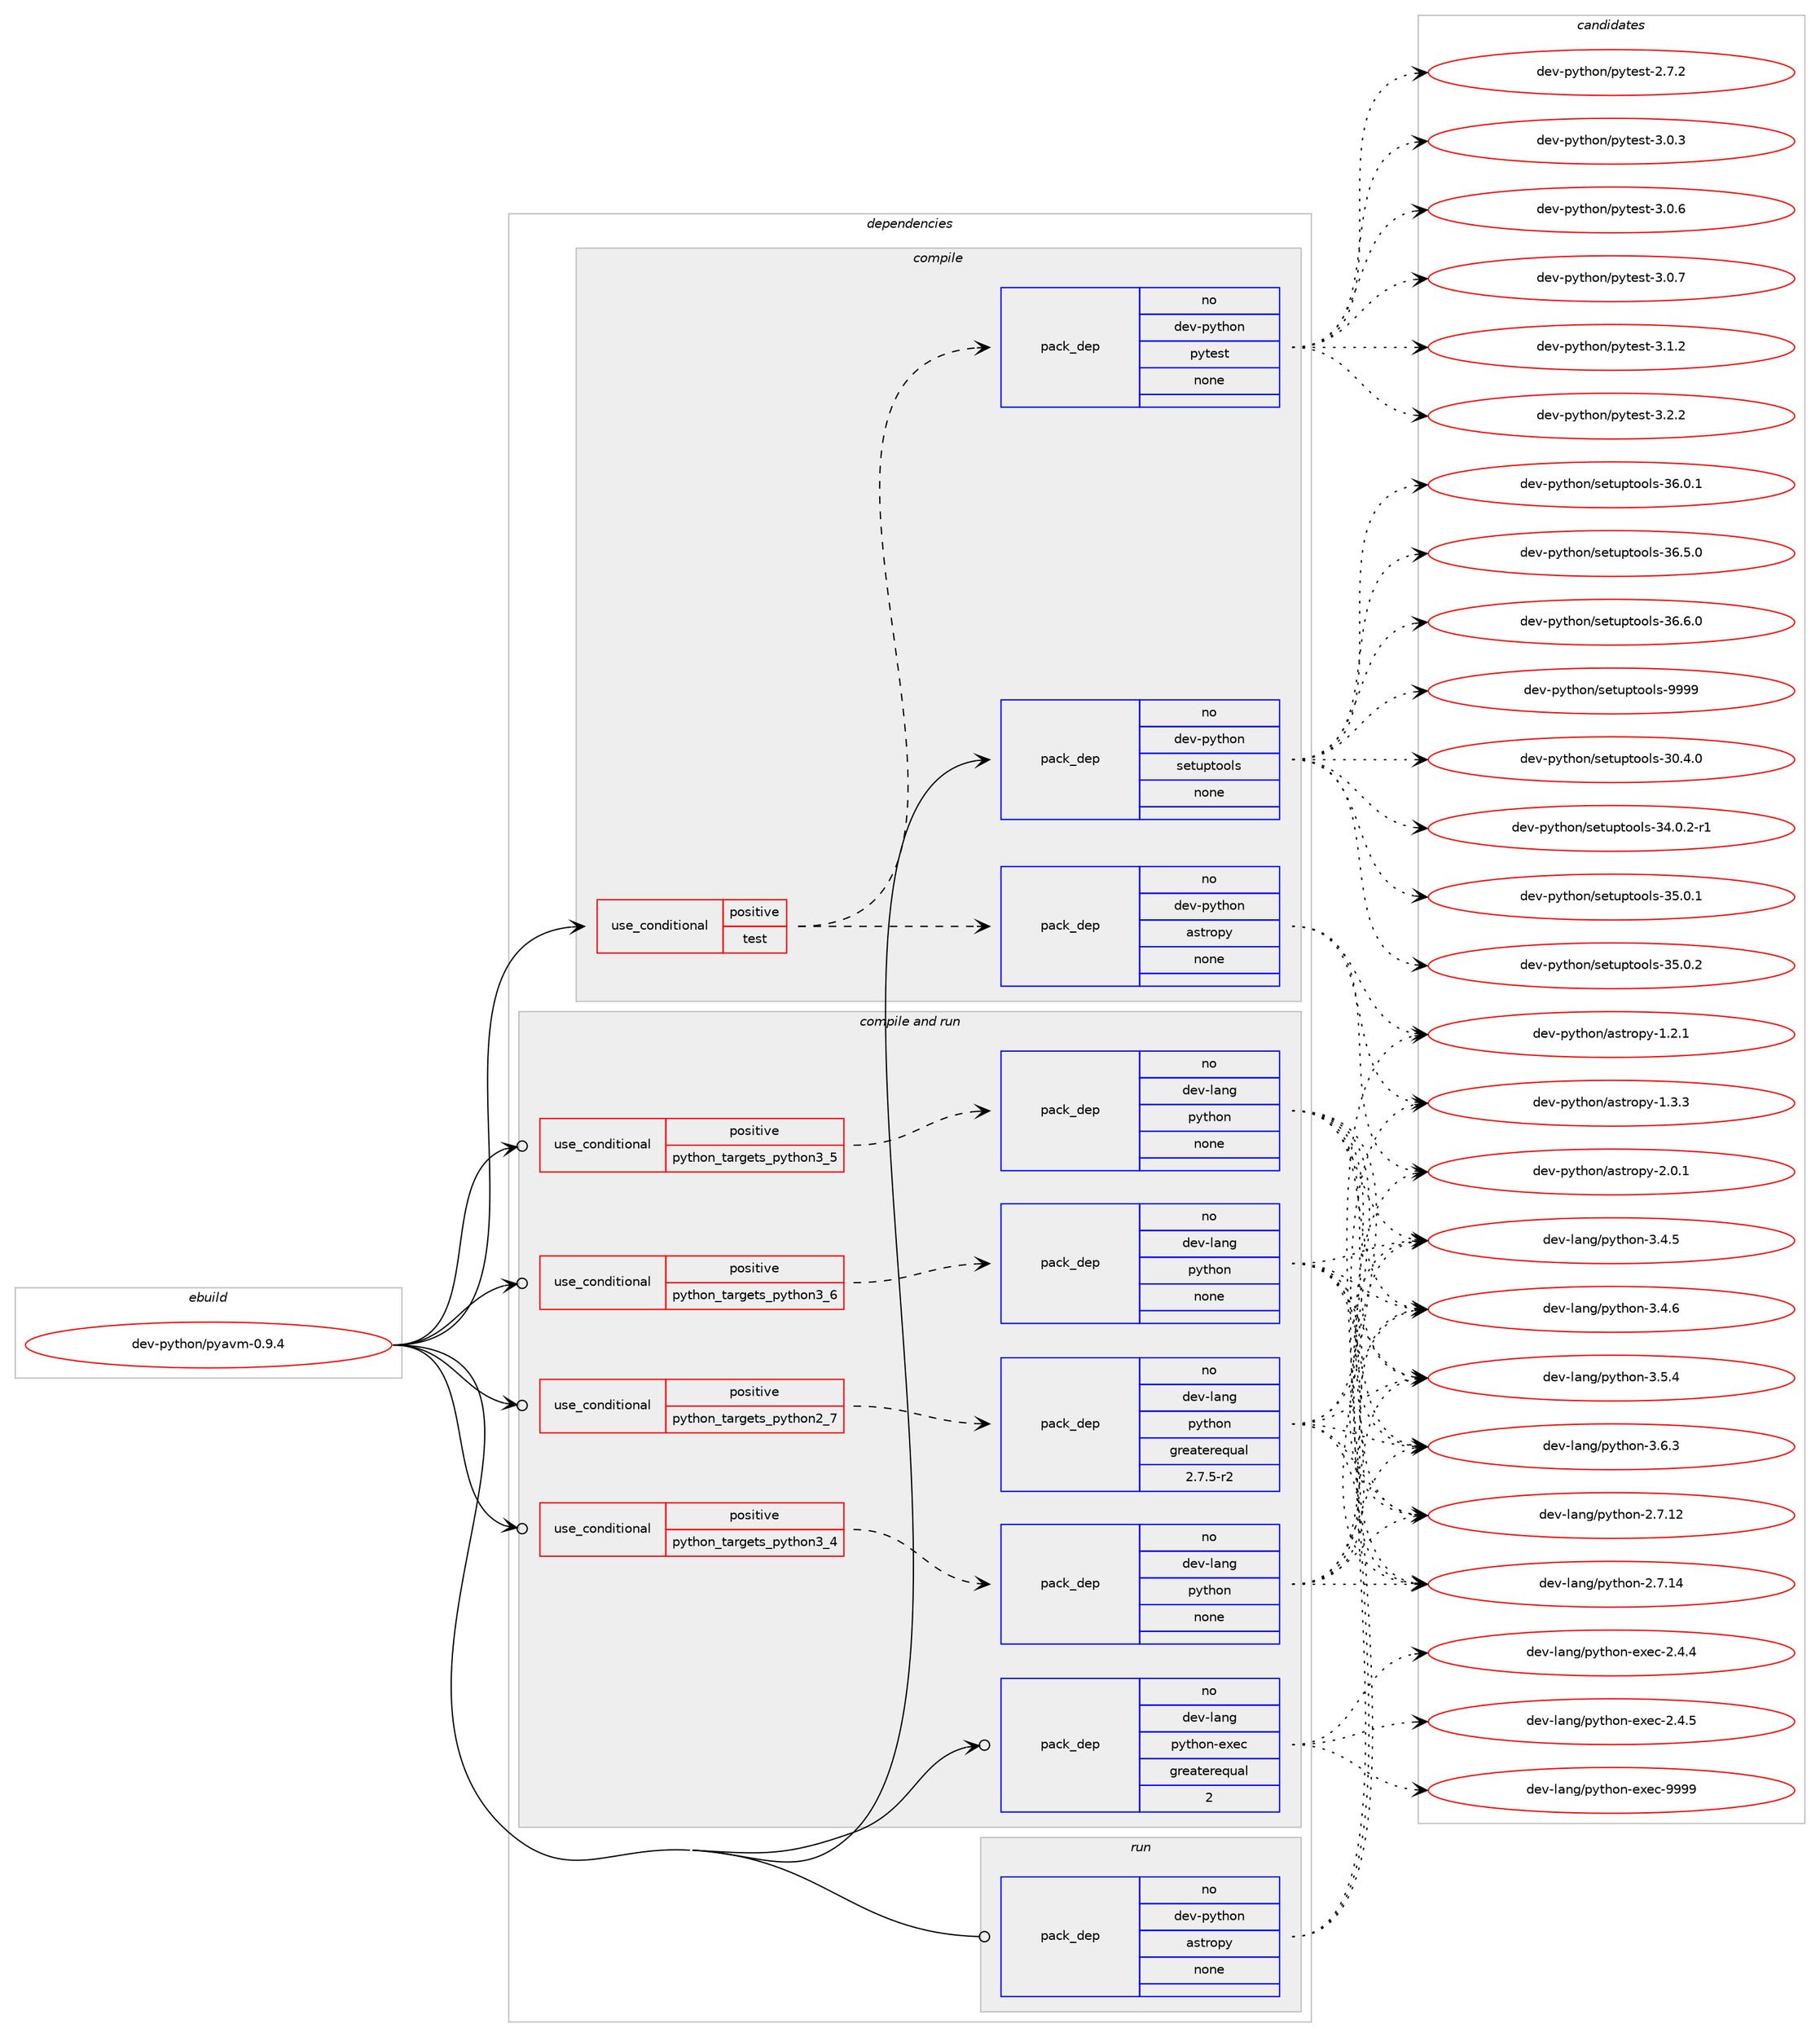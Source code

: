 digraph prolog {

# *************
# Graph options
# *************

newrank=true;
concentrate=true;
compound=true;
graph [rankdir=LR,fontname=Helvetica,fontsize=10,ranksep=1.5];#, ranksep=2.5, nodesep=0.2];
edge  [arrowhead=vee];
node  [fontname=Helvetica,fontsize=10];

# **********
# The ebuild
# **********

subgraph cluster_leftcol {
color=gray;
rank=same;
label=<<i>ebuild</i>>;
id [label="dev-python/pyavm-0.9.4", color=red, width=4, href="../dev-python/pyavm-0.9.4.svg"];
}

# ****************
# The dependencies
# ****************

subgraph cluster_midcol {
color=gray;
label=<<i>dependencies</i>>;
subgraph cluster_compile {
fillcolor="#eeeeee";
style=filled;
label=<<i>compile</i>>;
subgraph cond37937 {
dependency174949 [label=<<TABLE BORDER="0" CELLBORDER="1" CELLSPACING="0" CELLPADDING="4"><TR><TD ROWSPAN="3" CELLPADDING="10">use_conditional</TD></TR><TR><TD>positive</TD></TR><TR><TD>test</TD></TR></TABLE>>, shape=none, color=red];
subgraph pack133103 {
dependency174950 [label=<<TABLE BORDER="0" CELLBORDER="1" CELLSPACING="0" CELLPADDING="4" WIDTH="220"><TR><TD ROWSPAN="6" CELLPADDING="30">pack_dep</TD></TR><TR><TD WIDTH="110">no</TD></TR><TR><TD>dev-python</TD></TR><TR><TD>astropy</TD></TR><TR><TD>none</TD></TR><TR><TD></TD></TR></TABLE>>, shape=none, color=blue];
}
dependency174949:e -> dependency174950:w [weight=20,style="dashed",arrowhead="vee"];
subgraph pack133104 {
dependency174951 [label=<<TABLE BORDER="0" CELLBORDER="1" CELLSPACING="0" CELLPADDING="4" WIDTH="220"><TR><TD ROWSPAN="6" CELLPADDING="30">pack_dep</TD></TR><TR><TD WIDTH="110">no</TD></TR><TR><TD>dev-python</TD></TR><TR><TD>pytest</TD></TR><TR><TD>none</TD></TR><TR><TD></TD></TR></TABLE>>, shape=none, color=blue];
}
dependency174949:e -> dependency174951:w [weight=20,style="dashed",arrowhead="vee"];
}
id:e -> dependency174949:w [weight=20,style="solid",arrowhead="vee"];
subgraph pack133105 {
dependency174952 [label=<<TABLE BORDER="0" CELLBORDER="1" CELLSPACING="0" CELLPADDING="4" WIDTH="220"><TR><TD ROWSPAN="6" CELLPADDING="30">pack_dep</TD></TR><TR><TD WIDTH="110">no</TD></TR><TR><TD>dev-python</TD></TR><TR><TD>setuptools</TD></TR><TR><TD>none</TD></TR><TR><TD></TD></TR></TABLE>>, shape=none, color=blue];
}
id:e -> dependency174952:w [weight=20,style="solid",arrowhead="vee"];
}
subgraph cluster_compileandrun {
fillcolor="#eeeeee";
style=filled;
label=<<i>compile and run</i>>;
subgraph cond37938 {
dependency174953 [label=<<TABLE BORDER="0" CELLBORDER="1" CELLSPACING="0" CELLPADDING="4"><TR><TD ROWSPAN="3" CELLPADDING="10">use_conditional</TD></TR><TR><TD>positive</TD></TR><TR><TD>python_targets_python2_7</TD></TR></TABLE>>, shape=none, color=red];
subgraph pack133106 {
dependency174954 [label=<<TABLE BORDER="0" CELLBORDER="1" CELLSPACING="0" CELLPADDING="4" WIDTH="220"><TR><TD ROWSPAN="6" CELLPADDING="30">pack_dep</TD></TR><TR><TD WIDTH="110">no</TD></TR><TR><TD>dev-lang</TD></TR><TR><TD>python</TD></TR><TR><TD>greaterequal</TD></TR><TR><TD>2.7.5-r2</TD></TR></TABLE>>, shape=none, color=blue];
}
dependency174953:e -> dependency174954:w [weight=20,style="dashed",arrowhead="vee"];
}
id:e -> dependency174953:w [weight=20,style="solid",arrowhead="odotvee"];
subgraph cond37939 {
dependency174955 [label=<<TABLE BORDER="0" CELLBORDER="1" CELLSPACING="0" CELLPADDING="4"><TR><TD ROWSPAN="3" CELLPADDING="10">use_conditional</TD></TR><TR><TD>positive</TD></TR><TR><TD>python_targets_python3_4</TD></TR></TABLE>>, shape=none, color=red];
subgraph pack133107 {
dependency174956 [label=<<TABLE BORDER="0" CELLBORDER="1" CELLSPACING="0" CELLPADDING="4" WIDTH="220"><TR><TD ROWSPAN="6" CELLPADDING="30">pack_dep</TD></TR><TR><TD WIDTH="110">no</TD></TR><TR><TD>dev-lang</TD></TR><TR><TD>python</TD></TR><TR><TD>none</TD></TR><TR><TD></TD></TR></TABLE>>, shape=none, color=blue];
}
dependency174955:e -> dependency174956:w [weight=20,style="dashed",arrowhead="vee"];
}
id:e -> dependency174955:w [weight=20,style="solid",arrowhead="odotvee"];
subgraph cond37940 {
dependency174957 [label=<<TABLE BORDER="0" CELLBORDER="1" CELLSPACING="0" CELLPADDING="4"><TR><TD ROWSPAN="3" CELLPADDING="10">use_conditional</TD></TR><TR><TD>positive</TD></TR><TR><TD>python_targets_python3_5</TD></TR></TABLE>>, shape=none, color=red];
subgraph pack133108 {
dependency174958 [label=<<TABLE BORDER="0" CELLBORDER="1" CELLSPACING="0" CELLPADDING="4" WIDTH="220"><TR><TD ROWSPAN="6" CELLPADDING="30">pack_dep</TD></TR><TR><TD WIDTH="110">no</TD></TR><TR><TD>dev-lang</TD></TR><TR><TD>python</TD></TR><TR><TD>none</TD></TR><TR><TD></TD></TR></TABLE>>, shape=none, color=blue];
}
dependency174957:e -> dependency174958:w [weight=20,style="dashed",arrowhead="vee"];
}
id:e -> dependency174957:w [weight=20,style="solid",arrowhead="odotvee"];
subgraph cond37941 {
dependency174959 [label=<<TABLE BORDER="0" CELLBORDER="1" CELLSPACING="0" CELLPADDING="4"><TR><TD ROWSPAN="3" CELLPADDING="10">use_conditional</TD></TR><TR><TD>positive</TD></TR><TR><TD>python_targets_python3_6</TD></TR></TABLE>>, shape=none, color=red];
subgraph pack133109 {
dependency174960 [label=<<TABLE BORDER="0" CELLBORDER="1" CELLSPACING="0" CELLPADDING="4" WIDTH="220"><TR><TD ROWSPAN="6" CELLPADDING="30">pack_dep</TD></TR><TR><TD WIDTH="110">no</TD></TR><TR><TD>dev-lang</TD></TR><TR><TD>python</TD></TR><TR><TD>none</TD></TR><TR><TD></TD></TR></TABLE>>, shape=none, color=blue];
}
dependency174959:e -> dependency174960:w [weight=20,style="dashed",arrowhead="vee"];
}
id:e -> dependency174959:w [weight=20,style="solid",arrowhead="odotvee"];
subgraph pack133110 {
dependency174961 [label=<<TABLE BORDER="0" CELLBORDER="1" CELLSPACING="0" CELLPADDING="4" WIDTH="220"><TR><TD ROWSPAN="6" CELLPADDING="30">pack_dep</TD></TR><TR><TD WIDTH="110">no</TD></TR><TR><TD>dev-lang</TD></TR><TR><TD>python-exec</TD></TR><TR><TD>greaterequal</TD></TR><TR><TD>2</TD></TR></TABLE>>, shape=none, color=blue];
}
id:e -> dependency174961:w [weight=20,style="solid",arrowhead="odotvee"];
}
subgraph cluster_run {
fillcolor="#eeeeee";
style=filled;
label=<<i>run</i>>;
subgraph pack133111 {
dependency174962 [label=<<TABLE BORDER="0" CELLBORDER="1" CELLSPACING="0" CELLPADDING="4" WIDTH="220"><TR><TD ROWSPAN="6" CELLPADDING="30">pack_dep</TD></TR><TR><TD WIDTH="110">no</TD></TR><TR><TD>dev-python</TD></TR><TR><TD>astropy</TD></TR><TR><TD>none</TD></TR><TR><TD></TD></TR></TABLE>>, shape=none, color=blue];
}
id:e -> dependency174962:w [weight=20,style="solid",arrowhead="odot"];
}
}

# **************
# The candidates
# **************

subgraph cluster_choices {
rank=same;
color=gray;
label=<<i>candidates</i>>;

subgraph choice133103 {
color=black;
nodesep=1;
choice100101118451121211161041111104797115116114111112121454946504649 [label="dev-python/astropy-1.2.1", color=red, width=4,href="../dev-python/astropy-1.2.1.svg"];
choice100101118451121211161041111104797115116114111112121454946514651 [label="dev-python/astropy-1.3.3", color=red, width=4,href="../dev-python/astropy-1.3.3.svg"];
choice100101118451121211161041111104797115116114111112121455046484649 [label="dev-python/astropy-2.0.1", color=red, width=4,href="../dev-python/astropy-2.0.1.svg"];
dependency174950:e -> choice100101118451121211161041111104797115116114111112121454946504649:w [style=dotted,weight="100"];
dependency174950:e -> choice100101118451121211161041111104797115116114111112121454946514651:w [style=dotted,weight="100"];
dependency174950:e -> choice100101118451121211161041111104797115116114111112121455046484649:w [style=dotted,weight="100"];
}
subgraph choice133104 {
color=black;
nodesep=1;
choice1001011184511212111610411111047112121116101115116455046554650 [label="dev-python/pytest-2.7.2", color=red, width=4,href="../dev-python/pytest-2.7.2.svg"];
choice1001011184511212111610411111047112121116101115116455146484651 [label="dev-python/pytest-3.0.3", color=red, width=4,href="../dev-python/pytest-3.0.3.svg"];
choice1001011184511212111610411111047112121116101115116455146484654 [label="dev-python/pytest-3.0.6", color=red, width=4,href="../dev-python/pytest-3.0.6.svg"];
choice1001011184511212111610411111047112121116101115116455146484655 [label="dev-python/pytest-3.0.7", color=red, width=4,href="../dev-python/pytest-3.0.7.svg"];
choice1001011184511212111610411111047112121116101115116455146494650 [label="dev-python/pytest-3.1.2", color=red, width=4,href="../dev-python/pytest-3.1.2.svg"];
choice1001011184511212111610411111047112121116101115116455146504650 [label="dev-python/pytest-3.2.2", color=red, width=4,href="../dev-python/pytest-3.2.2.svg"];
dependency174951:e -> choice1001011184511212111610411111047112121116101115116455046554650:w [style=dotted,weight="100"];
dependency174951:e -> choice1001011184511212111610411111047112121116101115116455146484651:w [style=dotted,weight="100"];
dependency174951:e -> choice1001011184511212111610411111047112121116101115116455146484654:w [style=dotted,weight="100"];
dependency174951:e -> choice1001011184511212111610411111047112121116101115116455146484655:w [style=dotted,weight="100"];
dependency174951:e -> choice1001011184511212111610411111047112121116101115116455146494650:w [style=dotted,weight="100"];
dependency174951:e -> choice1001011184511212111610411111047112121116101115116455146504650:w [style=dotted,weight="100"];
}
subgraph choice133105 {
color=black;
nodesep=1;
choice100101118451121211161041111104711510111611711211611111110811545514846524648 [label="dev-python/setuptools-30.4.0", color=red, width=4,href="../dev-python/setuptools-30.4.0.svg"];
choice1001011184511212111610411111047115101116117112116111111108115455152464846504511449 [label="dev-python/setuptools-34.0.2-r1", color=red, width=4,href="../dev-python/setuptools-34.0.2-r1.svg"];
choice100101118451121211161041111104711510111611711211611111110811545515346484649 [label="dev-python/setuptools-35.0.1", color=red, width=4,href="../dev-python/setuptools-35.0.1.svg"];
choice100101118451121211161041111104711510111611711211611111110811545515346484650 [label="dev-python/setuptools-35.0.2", color=red, width=4,href="../dev-python/setuptools-35.0.2.svg"];
choice100101118451121211161041111104711510111611711211611111110811545515446484649 [label="dev-python/setuptools-36.0.1", color=red, width=4,href="../dev-python/setuptools-36.0.1.svg"];
choice100101118451121211161041111104711510111611711211611111110811545515446534648 [label="dev-python/setuptools-36.5.0", color=red, width=4,href="../dev-python/setuptools-36.5.0.svg"];
choice100101118451121211161041111104711510111611711211611111110811545515446544648 [label="dev-python/setuptools-36.6.0", color=red, width=4,href="../dev-python/setuptools-36.6.0.svg"];
choice10010111845112121116104111110471151011161171121161111111081154557575757 [label="dev-python/setuptools-9999", color=red, width=4,href="../dev-python/setuptools-9999.svg"];
dependency174952:e -> choice100101118451121211161041111104711510111611711211611111110811545514846524648:w [style=dotted,weight="100"];
dependency174952:e -> choice1001011184511212111610411111047115101116117112116111111108115455152464846504511449:w [style=dotted,weight="100"];
dependency174952:e -> choice100101118451121211161041111104711510111611711211611111110811545515346484649:w [style=dotted,weight="100"];
dependency174952:e -> choice100101118451121211161041111104711510111611711211611111110811545515346484650:w [style=dotted,weight="100"];
dependency174952:e -> choice100101118451121211161041111104711510111611711211611111110811545515446484649:w [style=dotted,weight="100"];
dependency174952:e -> choice100101118451121211161041111104711510111611711211611111110811545515446534648:w [style=dotted,weight="100"];
dependency174952:e -> choice100101118451121211161041111104711510111611711211611111110811545515446544648:w [style=dotted,weight="100"];
dependency174952:e -> choice10010111845112121116104111110471151011161171121161111111081154557575757:w [style=dotted,weight="100"];
}
subgraph choice133106 {
color=black;
nodesep=1;
choice10010111845108971101034711212111610411111045504655464950 [label="dev-lang/python-2.7.12", color=red, width=4,href="../dev-lang/python-2.7.12.svg"];
choice10010111845108971101034711212111610411111045504655464952 [label="dev-lang/python-2.7.14", color=red, width=4,href="../dev-lang/python-2.7.14.svg"];
choice100101118451089711010347112121116104111110455146524653 [label="dev-lang/python-3.4.5", color=red, width=4,href="../dev-lang/python-3.4.5.svg"];
choice100101118451089711010347112121116104111110455146524654 [label="dev-lang/python-3.4.6", color=red, width=4,href="../dev-lang/python-3.4.6.svg"];
choice100101118451089711010347112121116104111110455146534652 [label="dev-lang/python-3.5.4", color=red, width=4,href="../dev-lang/python-3.5.4.svg"];
choice100101118451089711010347112121116104111110455146544651 [label="dev-lang/python-3.6.3", color=red, width=4,href="../dev-lang/python-3.6.3.svg"];
dependency174954:e -> choice10010111845108971101034711212111610411111045504655464950:w [style=dotted,weight="100"];
dependency174954:e -> choice10010111845108971101034711212111610411111045504655464952:w [style=dotted,weight="100"];
dependency174954:e -> choice100101118451089711010347112121116104111110455146524653:w [style=dotted,weight="100"];
dependency174954:e -> choice100101118451089711010347112121116104111110455146524654:w [style=dotted,weight="100"];
dependency174954:e -> choice100101118451089711010347112121116104111110455146534652:w [style=dotted,weight="100"];
dependency174954:e -> choice100101118451089711010347112121116104111110455146544651:w [style=dotted,weight="100"];
}
subgraph choice133107 {
color=black;
nodesep=1;
choice10010111845108971101034711212111610411111045504655464950 [label="dev-lang/python-2.7.12", color=red, width=4,href="../dev-lang/python-2.7.12.svg"];
choice10010111845108971101034711212111610411111045504655464952 [label="dev-lang/python-2.7.14", color=red, width=4,href="../dev-lang/python-2.7.14.svg"];
choice100101118451089711010347112121116104111110455146524653 [label="dev-lang/python-3.4.5", color=red, width=4,href="../dev-lang/python-3.4.5.svg"];
choice100101118451089711010347112121116104111110455146524654 [label="dev-lang/python-3.4.6", color=red, width=4,href="../dev-lang/python-3.4.6.svg"];
choice100101118451089711010347112121116104111110455146534652 [label="dev-lang/python-3.5.4", color=red, width=4,href="../dev-lang/python-3.5.4.svg"];
choice100101118451089711010347112121116104111110455146544651 [label="dev-lang/python-3.6.3", color=red, width=4,href="../dev-lang/python-3.6.3.svg"];
dependency174956:e -> choice10010111845108971101034711212111610411111045504655464950:w [style=dotted,weight="100"];
dependency174956:e -> choice10010111845108971101034711212111610411111045504655464952:w [style=dotted,weight="100"];
dependency174956:e -> choice100101118451089711010347112121116104111110455146524653:w [style=dotted,weight="100"];
dependency174956:e -> choice100101118451089711010347112121116104111110455146524654:w [style=dotted,weight="100"];
dependency174956:e -> choice100101118451089711010347112121116104111110455146534652:w [style=dotted,weight="100"];
dependency174956:e -> choice100101118451089711010347112121116104111110455146544651:w [style=dotted,weight="100"];
}
subgraph choice133108 {
color=black;
nodesep=1;
choice10010111845108971101034711212111610411111045504655464950 [label="dev-lang/python-2.7.12", color=red, width=4,href="../dev-lang/python-2.7.12.svg"];
choice10010111845108971101034711212111610411111045504655464952 [label="dev-lang/python-2.7.14", color=red, width=4,href="../dev-lang/python-2.7.14.svg"];
choice100101118451089711010347112121116104111110455146524653 [label="dev-lang/python-3.4.5", color=red, width=4,href="../dev-lang/python-3.4.5.svg"];
choice100101118451089711010347112121116104111110455146524654 [label="dev-lang/python-3.4.6", color=red, width=4,href="../dev-lang/python-3.4.6.svg"];
choice100101118451089711010347112121116104111110455146534652 [label="dev-lang/python-3.5.4", color=red, width=4,href="../dev-lang/python-3.5.4.svg"];
choice100101118451089711010347112121116104111110455146544651 [label="dev-lang/python-3.6.3", color=red, width=4,href="../dev-lang/python-3.6.3.svg"];
dependency174958:e -> choice10010111845108971101034711212111610411111045504655464950:w [style=dotted,weight="100"];
dependency174958:e -> choice10010111845108971101034711212111610411111045504655464952:w [style=dotted,weight="100"];
dependency174958:e -> choice100101118451089711010347112121116104111110455146524653:w [style=dotted,weight="100"];
dependency174958:e -> choice100101118451089711010347112121116104111110455146524654:w [style=dotted,weight="100"];
dependency174958:e -> choice100101118451089711010347112121116104111110455146534652:w [style=dotted,weight="100"];
dependency174958:e -> choice100101118451089711010347112121116104111110455146544651:w [style=dotted,weight="100"];
}
subgraph choice133109 {
color=black;
nodesep=1;
choice10010111845108971101034711212111610411111045504655464950 [label="dev-lang/python-2.7.12", color=red, width=4,href="../dev-lang/python-2.7.12.svg"];
choice10010111845108971101034711212111610411111045504655464952 [label="dev-lang/python-2.7.14", color=red, width=4,href="../dev-lang/python-2.7.14.svg"];
choice100101118451089711010347112121116104111110455146524653 [label="dev-lang/python-3.4.5", color=red, width=4,href="../dev-lang/python-3.4.5.svg"];
choice100101118451089711010347112121116104111110455146524654 [label="dev-lang/python-3.4.6", color=red, width=4,href="../dev-lang/python-3.4.6.svg"];
choice100101118451089711010347112121116104111110455146534652 [label="dev-lang/python-3.5.4", color=red, width=4,href="../dev-lang/python-3.5.4.svg"];
choice100101118451089711010347112121116104111110455146544651 [label="dev-lang/python-3.6.3", color=red, width=4,href="../dev-lang/python-3.6.3.svg"];
dependency174960:e -> choice10010111845108971101034711212111610411111045504655464950:w [style=dotted,weight="100"];
dependency174960:e -> choice10010111845108971101034711212111610411111045504655464952:w [style=dotted,weight="100"];
dependency174960:e -> choice100101118451089711010347112121116104111110455146524653:w [style=dotted,weight="100"];
dependency174960:e -> choice100101118451089711010347112121116104111110455146524654:w [style=dotted,weight="100"];
dependency174960:e -> choice100101118451089711010347112121116104111110455146534652:w [style=dotted,weight="100"];
dependency174960:e -> choice100101118451089711010347112121116104111110455146544651:w [style=dotted,weight="100"];
}
subgraph choice133110 {
color=black;
nodesep=1;
choice1001011184510897110103471121211161041111104510112010199455046524652 [label="dev-lang/python-exec-2.4.4", color=red, width=4,href="../dev-lang/python-exec-2.4.4.svg"];
choice1001011184510897110103471121211161041111104510112010199455046524653 [label="dev-lang/python-exec-2.4.5", color=red, width=4,href="../dev-lang/python-exec-2.4.5.svg"];
choice10010111845108971101034711212111610411111045101120101994557575757 [label="dev-lang/python-exec-9999", color=red, width=4,href="../dev-lang/python-exec-9999.svg"];
dependency174961:e -> choice1001011184510897110103471121211161041111104510112010199455046524652:w [style=dotted,weight="100"];
dependency174961:e -> choice1001011184510897110103471121211161041111104510112010199455046524653:w [style=dotted,weight="100"];
dependency174961:e -> choice10010111845108971101034711212111610411111045101120101994557575757:w [style=dotted,weight="100"];
}
subgraph choice133111 {
color=black;
nodesep=1;
choice100101118451121211161041111104797115116114111112121454946504649 [label="dev-python/astropy-1.2.1", color=red, width=4,href="../dev-python/astropy-1.2.1.svg"];
choice100101118451121211161041111104797115116114111112121454946514651 [label="dev-python/astropy-1.3.3", color=red, width=4,href="../dev-python/astropy-1.3.3.svg"];
choice100101118451121211161041111104797115116114111112121455046484649 [label="dev-python/astropy-2.0.1", color=red, width=4,href="../dev-python/astropy-2.0.1.svg"];
dependency174962:e -> choice100101118451121211161041111104797115116114111112121454946504649:w [style=dotted,weight="100"];
dependency174962:e -> choice100101118451121211161041111104797115116114111112121454946514651:w [style=dotted,weight="100"];
dependency174962:e -> choice100101118451121211161041111104797115116114111112121455046484649:w [style=dotted,weight="100"];
}
}

}
